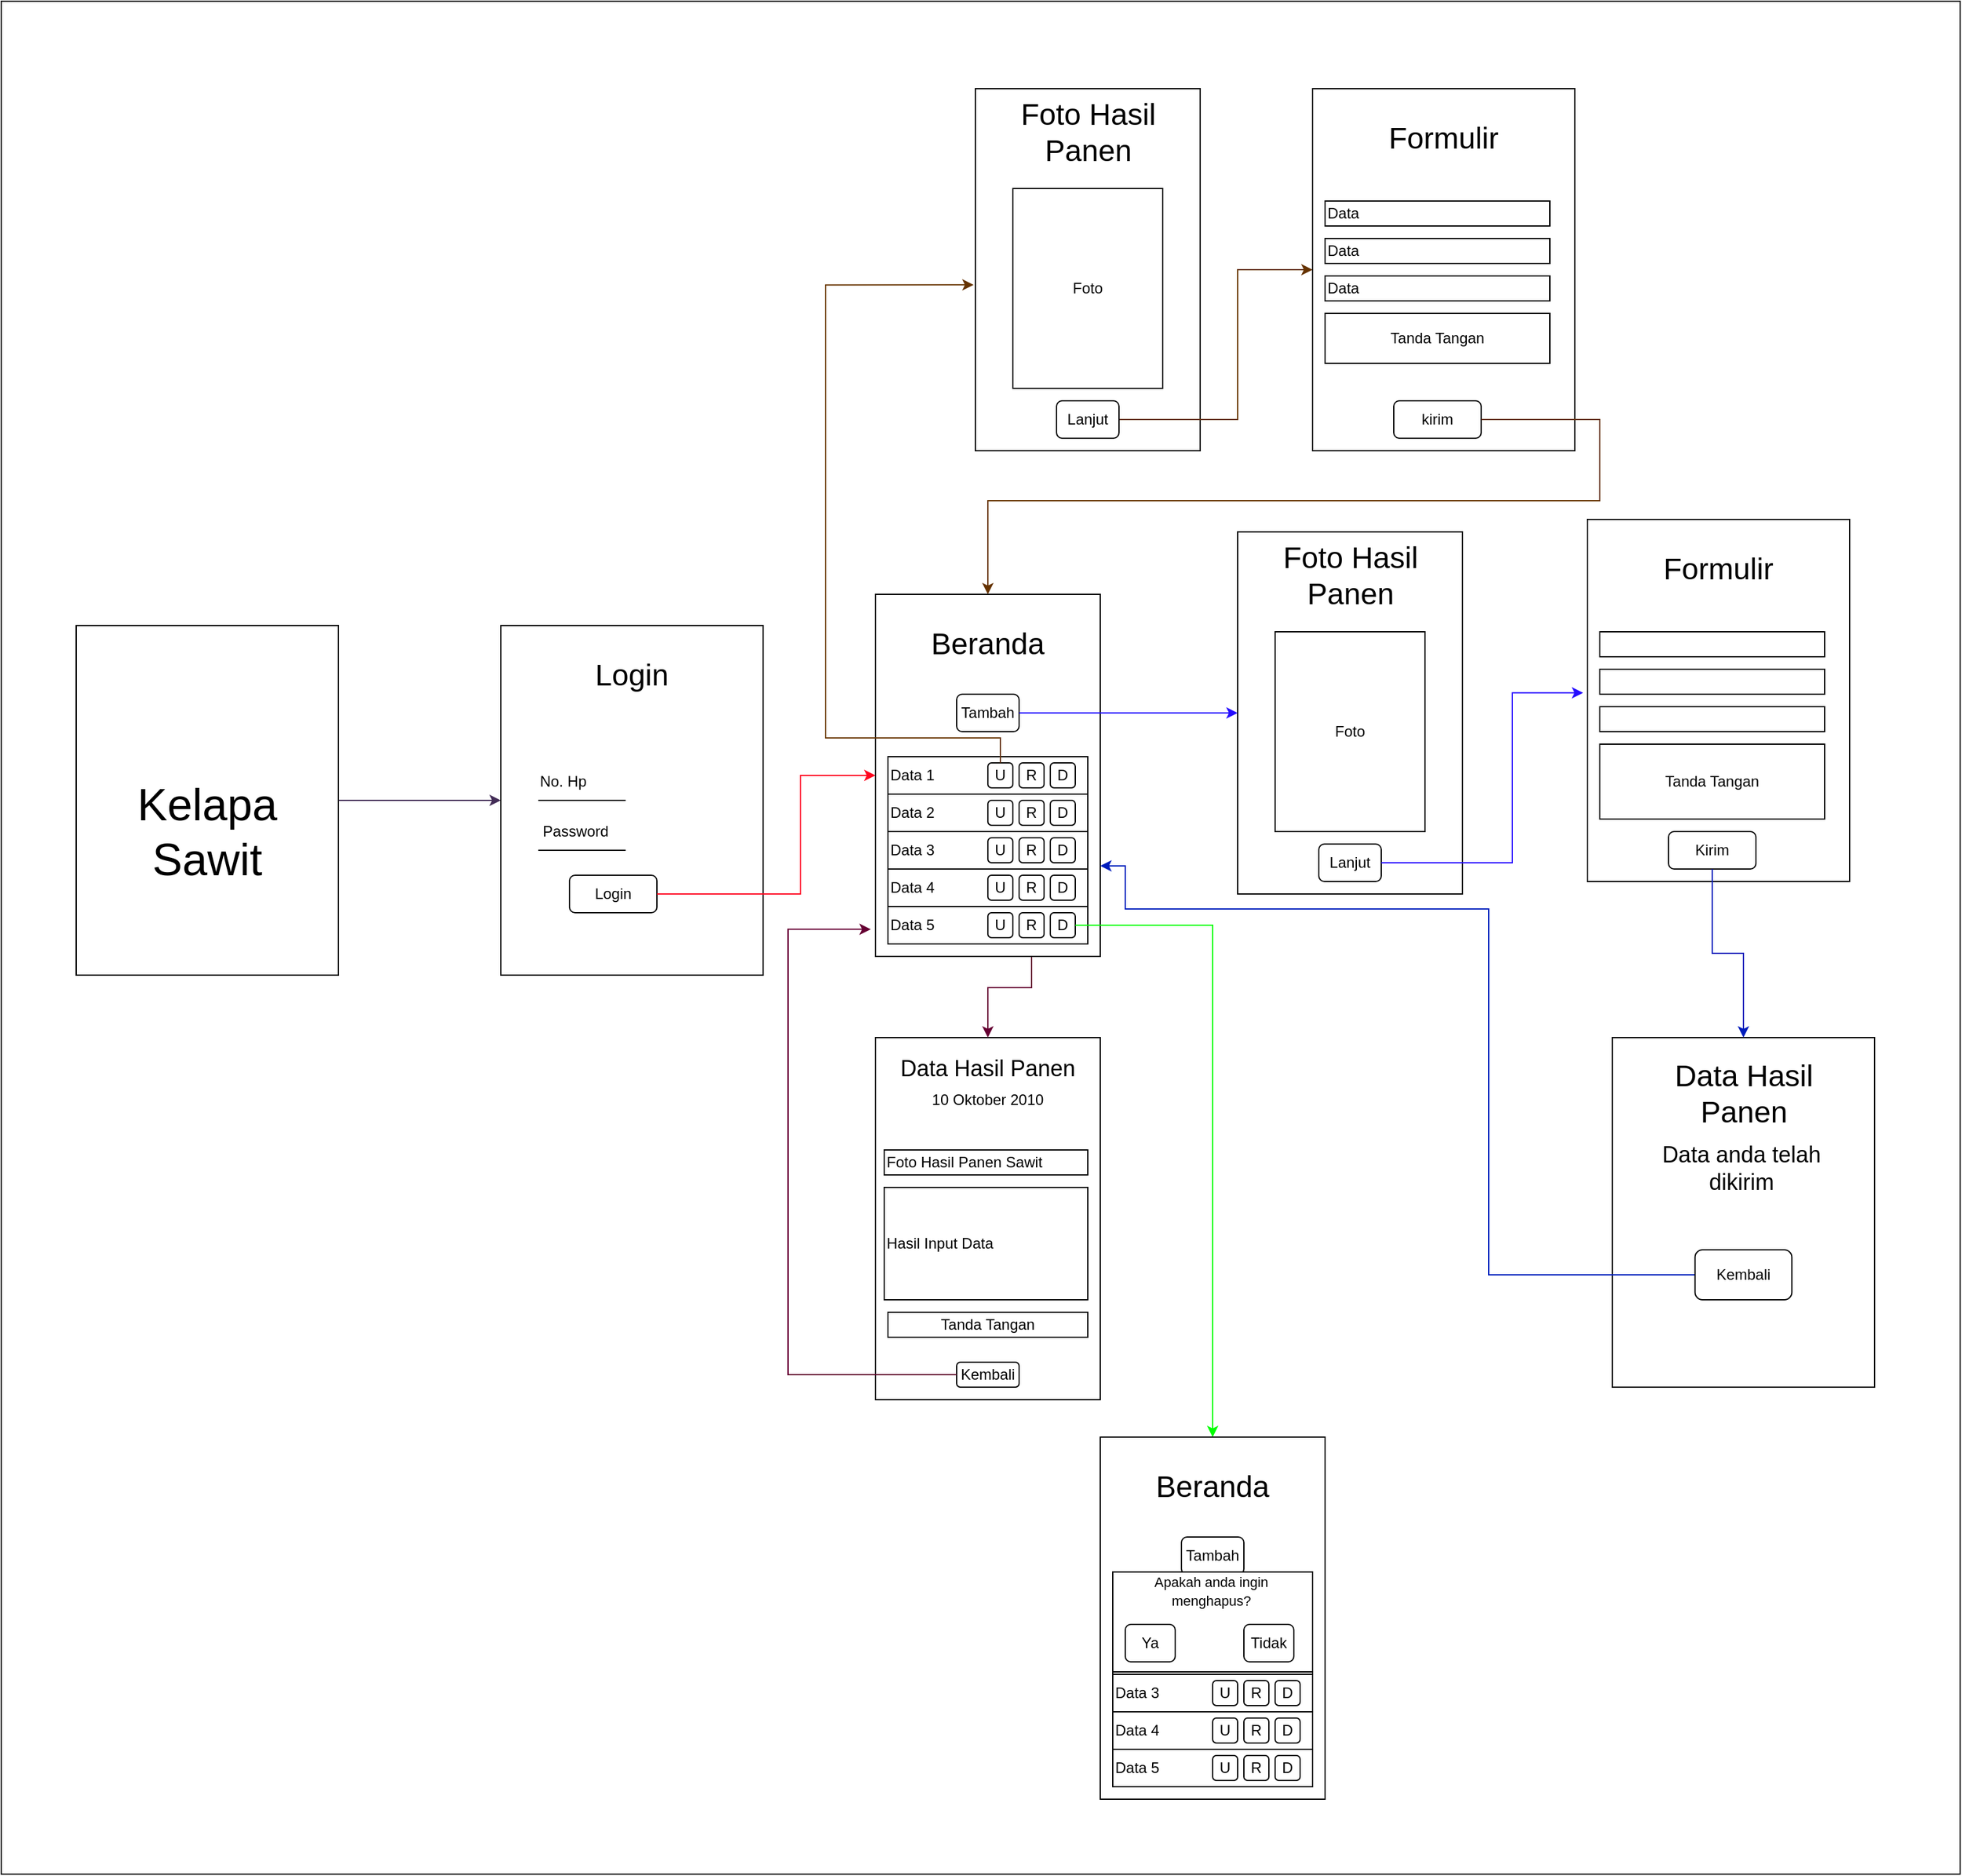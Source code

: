 <mxfile version="22.1.18" type="github" pages="2">
  <diagram name="Pekerja" id="Uiu4wbFv9RFSIKA2n1KZ">
    <mxGraphModel dx="810" dy="1583" grid="1" gridSize="10" guides="1" tooltips="1" connect="1" arrows="1" fold="1" page="1" pageScale="1" pageWidth="850" pageHeight="1100" math="0" shadow="0">
      <root>
        <mxCell id="0" />
        <mxCell id="1" parent="0" />
        <mxCell id="6SFFoyV-yTu_emAH-91S-1" value="" style="rounded=0;whiteSpace=wrap;html=1;movable=0;resizable=0;rotatable=0;deletable=0;editable=0;locked=1;connectable=0;" parent="1" vertex="1">
          <mxGeometry x="70" y="-580" width="1568.5" height="1500" as="geometry" />
        </mxCell>
        <mxCell id="6SFFoyV-yTu_emAH-91S-2" style="edgeStyle=orthogonalEdgeStyle;rounded=0;orthogonalLoop=1;jettySize=auto;html=1;entryX=0;entryY=0.5;entryDx=0;entryDy=0;fillColor=#76608a;strokeColor=#432D57;exitX=1;exitY=0.5;exitDx=0;exitDy=0;" parent="1" source="6SFFoyV-yTu_emAH-91S-3" target="6SFFoyV-yTu_emAH-91S-4" edge="1">
          <mxGeometry relative="1" as="geometry" />
        </mxCell>
        <mxCell id="6SFFoyV-yTu_emAH-91S-3" value="" style="rounded=0;whiteSpace=wrap;html=1;" parent="1" vertex="1">
          <mxGeometry x="130" y="-80" width="210" height="280" as="geometry" />
        </mxCell>
        <mxCell id="6SFFoyV-yTu_emAH-91S-4" value="" style="rounded=0;whiteSpace=wrap;html=1;" parent="1" vertex="1">
          <mxGeometry x="470" y="-80" width="210" height="280" as="geometry" />
        </mxCell>
        <mxCell id="6SFFoyV-yTu_emAH-91S-5" value="&lt;font style=&quot;font-size: 36px;&quot;&gt;Kelapa Sawit&lt;/font&gt;" style="text;html=1;strokeColor=none;fillColor=none;align=center;verticalAlign=middle;whiteSpace=wrap;rounded=0;" parent="1" vertex="1">
          <mxGeometry x="170" y="60" width="130" height="50" as="geometry" />
        </mxCell>
        <mxCell id="6SFFoyV-yTu_emAH-91S-6" value="&lt;font style=&quot;font-size: 24px;&quot;&gt;Login&lt;/font&gt;" style="text;html=1;strokeColor=none;fillColor=none;align=center;verticalAlign=middle;whiteSpace=wrap;rounded=0;" parent="1" vertex="1">
          <mxGeometry x="525" y="-70" width="100" height="60" as="geometry" />
        </mxCell>
        <mxCell id="6SFFoyV-yTu_emAH-91S-7" value="No. Hp" style="text;html=1;strokeColor=none;fillColor=none;align=center;verticalAlign=middle;whiteSpace=wrap;rounded=0;" parent="1" vertex="1">
          <mxGeometry x="490" y="30" width="60" height="30" as="geometry" />
        </mxCell>
        <mxCell id="6SFFoyV-yTu_emAH-91S-8" value="Password" style="text;html=1;strokeColor=none;fillColor=none;align=center;verticalAlign=middle;whiteSpace=wrap;rounded=0;" parent="1" vertex="1">
          <mxGeometry x="500" y="70" width="60" height="30" as="geometry" />
        </mxCell>
        <mxCell id="6SFFoyV-yTu_emAH-91S-9" value="" style="endArrow=none;html=1;rounded=0;exitX=0;exitY=1;exitDx=0;exitDy=0;" parent="1" edge="1">
          <mxGeometry width="50" height="50" relative="1" as="geometry">
            <mxPoint x="500" y="60" as="sourcePoint" />
            <mxPoint x="570" y="60" as="targetPoint" />
          </mxGeometry>
        </mxCell>
        <mxCell id="6SFFoyV-yTu_emAH-91S-10" value="" style="endArrow=none;html=1;rounded=0;exitX=0;exitY=1;exitDx=0;exitDy=0;" parent="1" edge="1">
          <mxGeometry width="50" height="50" relative="1" as="geometry">
            <mxPoint x="500" y="100" as="sourcePoint" />
            <mxPoint x="570" y="100" as="targetPoint" />
          </mxGeometry>
        </mxCell>
        <mxCell id="6SFFoyV-yTu_emAH-91S-11" value="Login" style="rounded=1;whiteSpace=wrap;html=1;" parent="1" vertex="1">
          <mxGeometry x="525" y="120" width="70" height="30" as="geometry" />
        </mxCell>
        <mxCell id="6SFFoyV-yTu_emAH-91S-12" style="edgeStyle=orthogonalEdgeStyle;rounded=0;orthogonalLoop=1;jettySize=auto;html=1;entryX=0;entryY=0.5;entryDx=0;entryDy=0;exitX=1;exitY=0.5;exitDx=0;exitDy=0;strokeColor=#FF051E;" parent="1" source="6SFFoyV-yTu_emAH-91S-11" target="6SFFoyV-yTu_emAH-91S-50" edge="1">
          <mxGeometry relative="1" as="geometry">
            <Array as="points">
              <mxPoint x="710" y="135" />
              <mxPoint x="710" y="40" />
            </Array>
          </mxGeometry>
        </mxCell>
        <mxCell id="6SFFoyV-yTu_emAH-91S-13" value="" style="rounded=0;whiteSpace=wrap;html=1;" parent="1" vertex="1">
          <mxGeometry x="1060" y="-155" width="180" height="290" as="geometry" />
        </mxCell>
        <mxCell id="6SFFoyV-yTu_emAH-91S-14" value="&lt;font style=&quot;font-size: 24px;&quot;&gt;Foto Hasil Panen&lt;/font&gt;" style="text;html=1;strokeColor=none;fillColor=none;align=center;verticalAlign=middle;whiteSpace=wrap;rounded=0;" parent="1" vertex="1">
          <mxGeometry x="1077.5" y="-135" width="145" height="30" as="geometry" />
        </mxCell>
        <mxCell id="6SFFoyV-yTu_emAH-91S-15" value="Foto" style="rounded=0;whiteSpace=wrap;html=1;" parent="1" vertex="1">
          <mxGeometry x="1090" y="-75" width="120" height="160" as="geometry" />
        </mxCell>
        <mxCell id="6SFFoyV-yTu_emAH-91S-16" value="Lanjut" style="rounded=1;whiteSpace=wrap;html=1;" parent="1" vertex="1">
          <mxGeometry x="1125" y="95" width="50" height="30" as="geometry" />
        </mxCell>
        <mxCell id="6SFFoyV-yTu_emAH-91S-17" style="edgeStyle=orthogonalEdgeStyle;rounded=0;orthogonalLoop=1;jettySize=auto;html=1;strokeColor=#250DFF;entryX=-0.016;entryY=0.479;entryDx=0;entryDy=0;entryPerimeter=0;" parent="1" source="6SFFoyV-yTu_emAH-91S-16" target="6SFFoyV-yTu_emAH-91S-19" edge="1">
          <mxGeometry relative="1" as="geometry">
            <mxPoint x="1410" y="-210" as="targetPoint" />
            <Array as="points">
              <mxPoint x="1280" y="110" />
              <mxPoint x="1280" y="-26" />
            </Array>
          </mxGeometry>
        </mxCell>
        <mxCell id="6SFFoyV-yTu_emAH-91S-18" value="" style="group" parent="1" connectable="0" vertex="1">
          <mxGeometry x="1340" y="-165" width="210" height="290" as="geometry" />
        </mxCell>
        <mxCell id="6SFFoyV-yTu_emAH-91S-19" value="" style="rounded=0;whiteSpace=wrap;html=1;" parent="6SFFoyV-yTu_emAH-91S-18" vertex="1">
          <mxGeometry width="210" height="290" as="geometry" />
        </mxCell>
        <mxCell id="6SFFoyV-yTu_emAH-91S-20" value="&lt;font style=&quot;font-size: 24px;&quot;&gt;Formulir&lt;/font&gt;" style="text;html=1;strokeColor=none;fillColor=none;align=center;verticalAlign=middle;whiteSpace=wrap;rounded=0;" parent="6SFFoyV-yTu_emAH-91S-18" vertex="1">
          <mxGeometry x="55" y="10" width="100" height="60" as="geometry" />
        </mxCell>
        <mxCell id="6SFFoyV-yTu_emAH-91S-21" value="" style="rounded=0;whiteSpace=wrap;html=1;" parent="6SFFoyV-yTu_emAH-91S-18" vertex="1">
          <mxGeometry x="10" y="90" width="180" height="20" as="geometry" />
        </mxCell>
        <mxCell id="6SFFoyV-yTu_emAH-91S-22" value="" style="rounded=0;whiteSpace=wrap;html=1;" parent="6SFFoyV-yTu_emAH-91S-18" vertex="1">
          <mxGeometry x="10" y="120" width="180" height="20" as="geometry" />
        </mxCell>
        <mxCell id="6SFFoyV-yTu_emAH-91S-23" value="" style="rounded=0;whiteSpace=wrap;html=1;" parent="6SFFoyV-yTu_emAH-91S-18" vertex="1">
          <mxGeometry x="10" y="150" width="180" height="20" as="geometry" />
        </mxCell>
        <mxCell id="6SFFoyV-yTu_emAH-91S-24" value="Tanda Tangan" style="rounded=0;whiteSpace=wrap;html=1;" parent="6SFFoyV-yTu_emAH-91S-18" vertex="1">
          <mxGeometry x="10" y="180" width="180" height="60" as="geometry" />
        </mxCell>
        <mxCell id="6SFFoyV-yTu_emAH-91S-25" value="Kirim" style="rounded=1;whiteSpace=wrap;html=1;" parent="6SFFoyV-yTu_emAH-91S-18" vertex="1">
          <mxGeometry x="65" y="250" width="70" height="30" as="geometry" />
        </mxCell>
        <mxCell id="6SFFoyV-yTu_emAH-91S-26" value="" style="rounded=0;whiteSpace=wrap;html=1;" parent="1" vertex="1">
          <mxGeometry x="850" y="-510" width="180" height="290" as="geometry" />
        </mxCell>
        <mxCell id="6SFFoyV-yTu_emAH-91S-27" value="&lt;font style=&quot;font-size: 24px;&quot;&gt;Foto Hasil Panen&lt;/font&gt;" style="text;html=1;strokeColor=none;fillColor=none;align=center;verticalAlign=middle;whiteSpace=wrap;rounded=0;" parent="1" vertex="1">
          <mxGeometry x="867.5" y="-490" width="145" height="30" as="geometry" />
        </mxCell>
        <mxCell id="6SFFoyV-yTu_emAH-91S-28" value="Foto" style="rounded=0;whiteSpace=wrap;html=1;" parent="1" vertex="1">
          <mxGeometry x="880" y="-430" width="120" height="160" as="geometry" />
        </mxCell>
        <mxCell id="6SFFoyV-yTu_emAH-91S-29" style="edgeStyle=orthogonalEdgeStyle;rounded=0;orthogonalLoop=1;jettySize=auto;html=1;entryX=0;entryY=0.5;entryDx=0;entryDy=0;strokeColor=#663300;" parent="1" source="6SFFoyV-yTu_emAH-91S-30" target="6SFFoyV-yTu_emAH-91S-32" edge="1">
          <mxGeometry relative="1" as="geometry">
            <Array as="points">
              <mxPoint x="1060" y="-245" />
              <mxPoint x="1060" y="-365" />
            </Array>
          </mxGeometry>
        </mxCell>
        <mxCell id="6SFFoyV-yTu_emAH-91S-30" value="Lanjut" style="rounded=1;whiteSpace=wrap;html=1;" parent="1" vertex="1">
          <mxGeometry x="915" y="-260" width="50" height="30" as="geometry" />
        </mxCell>
        <mxCell id="6SFFoyV-yTu_emAH-91S-31" value="" style="group" parent="1" connectable="0" vertex="1">
          <mxGeometry x="1120" y="-510" width="210" height="290" as="geometry" />
        </mxCell>
        <mxCell id="6SFFoyV-yTu_emAH-91S-32" value="" style="rounded=0;whiteSpace=wrap;html=1;" parent="6SFFoyV-yTu_emAH-91S-31" vertex="1">
          <mxGeometry width="210" height="290" as="geometry" />
        </mxCell>
        <mxCell id="6SFFoyV-yTu_emAH-91S-33" value="&lt;font style=&quot;font-size: 24px;&quot;&gt;Formulir&lt;/font&gt;" style="text;html=1;strokeColor=none;fillColor=none;align=center;verticalAlign=middle;whiteSpace=wrap;rounded=0;" parent="6SFFoyV-yTu_emAH-91S-31" vertex="1">
          <mxGeometry x="55" y="10" width="100" height="60" as="geometry" />
        </mxCell>
        <mxCell id="6SFFoyV-yTu_emAH-91S-34" value="Data" style="rounded=0;whiteSpace=wrap;html=1;align=left;" parent="6SFFoyV-yTu_emAH-91S-31" vertex="1">
          <mxGeometry x="10" y="90" width="180" height="20" as="geometry" />
        </mxCell>
        <mxCell id="6SFFoyV-yTu_emAH-91S-35" value="Data" style="rounded=0;whiteSpace=wrap;html=1;align=left;" parent="6SFFoyV-yTu_emAH-91S-31" vertex="1">
          <mxGeometry x="10" y="120" width="180" height="20" as="geometry" />
        </mxCell>
        <mxCell id="6SFFoyV-yTu_emAH-91S-36" value="Data" style="rounded=0;whiteSpace=wrap;html=1;align=left;" parent="6SFFoyV-yTu_emAH-91S-31" vertex="1">
          <mxGeometry x="10" y="150" width="180" height="20" as="geometry" />
        </mxCell>
        <mxCell id="6SFFoyV-yTu_emAH-91S-37" value="kirim" style="rounded=1;whiteSpace=wrap;html=1;" parent="6SFFoyV-yTu_emAH-91S-31" vertex="1">
          <mxGeometry x="65" y="250" width="70" height="30" as="geometry" />
        </mxCell>
        <mxCell id="6SFFoyV-yTu_emAH-91S-38" value="Tanda Tangan" style="rounded=0;whiteSpace=wrap;html=1;" parent="6SFFoyV-yTu_emAH-91S-31" vertex="1">
          <mxGeometry x="10" y="180" width="180" height="40" as="geometry" />
        </mxCell>
        <mxCell id="6SFFoyV-yTu_emAH-91S-40" style="edgeStyle=orthogonalEdgeStyle;rounded=0;orthogonalLoop=1;jettySize=auto;html=1;strokeColor=#663300;entryX=0.5;entryY=0;entryDx=0;entryDy=0;" parent="1" source="6SFFoyV-yTu_emAH-91S-37" target="6SFFoyV-yTu_emAH-91S-50" edge="1">
          <mxGeometry relative="1" as="geometry">
            <Array as="points">
              <mxPoint x="1350" y="-245" />
              <mxPoint x="1350" y="-180" />
              <mxPoint x="860" y="-180" />
            </Array>
            <mxPoint x="870" y="-200" as="targetPoint" />
          </mxGeometry>
        </mxCell>
        <mxCell id="6SFFoyV-yTu_emAH-91S-41" value="" style="rounded=0;whiteSpace=wrap;html=1;" parent="1" vertex="1">
          <mxGeometry x="770" y="250" width="180" height="290" as="geometry" />
        </mxCell>
        <mxCell id="6SFFoyV-yTu_emAH-91S-42" style="edgeStyle=orthogonalEdgeStyle;rounded=0;orthogonalLoop=1;jettySize=auto;html=1;strokeColor=#660033;" parent="1" source="6SFFoyV-yTu_emAH-91S-80" target="6SFFoyV-yTu_emAH-91S-41" edge="1">
          <mxGeometry relative="1" as="geometry" />
        </mxCell>
        <mxCell id="6SFFoyV-yTu_emAH-91S-43" value="&lt;font style=&quot;font-size: 18px;&quot;&gt;Data Hasil Panen&lt;/font&gt;" style="text;html=1;strokeColor=none;fillColor=none;align=center;verticalAlign=middle;whiteSpace=wrap;rounded=0;" parent="1" vertex="1">
          <mxGeometry x="776.25" y="260" width="167.5" height="30" as="geometry" />
        </mxCell>
        <mxCell id="6SFFoyV-yTu_emAH-91S-44" value="10 Oktober 2010" style="text;html=1;strokeColor=none;fillColor=none;align=center;verticalAlign=middle;whiteSpace=wrap;rounded=0;" parent="1" vertex="1">
          <mxGeometry x="810" y="285" width="100" height="30" as="geometry" />
        </mxCell>
        <mxCell id="6SFFoyV-yTu_emAH-91S-45" value="Foto Hasil Panen Sawit&amp;nbsp;" style="rounded=0;whiteSpace=wrap;html=1;align=left;" parent="1" vertex="1">
          <mxGeometry x="777" y="340" width="163" height="20" as="geometry" />
        </mxCell>
        <mxCell id="6SFFoyV-yTu_emAH-91S-46" value="Hasil Input Data" style="rounded=0;whiteSpace=wrap;html=1;align=left;" parent="1" vertex="1">
          <mxGeometry x="777" y="370" width="163" height="90" as="geometry" />
        </mxCell>
        <mxCell id="6SFFoyV-yTu_emAH-91S-47" value="Tanda Tangan" style="rounded=0;whiteSpace=wrap;html=1;align=center;" parent="1" vertex="1">
          <mxGeometry x="780" y="470" width="160" height="20" as="geometry" />
        </mxCell>
        <mxCell id="6SFFoyV-yTu_emAH-91S-48" value="Kembali" style="rounded=1;whiteSpace=wrap;html=1;" parent="1" vertex="1">
          <mxGeometry x="835" y="510" width="50" height="20" as="geometry" />
        </mxCell>
        <mxCell id="6SFFoyV-yTu_emAH-91S-49" value="" style="group" parent="1" connectable="0" vertex="1">
          <mxGeometry x="770" y="-105" width="180" height="290" as="geometry" />
        </mxCell>
        <mxCell id="6SFFoyV-yTu_emAH-91S-50" value="" style="rounded=0;whiteSpace=wrap;html=1;" parent="6SFFoyV-yTu_emAH-91S-49" vertex="1">
          <mxGeometry width="180" height="290" as="geometry" />
        </mxCell>
        <mxCell id="6SFFoyV-yTu_emAH-91S-51" value="&lt;span style=&quot;font-size: 24px;&quot;&gt;Beranda&lt;/span&gt;" style="text;html=1;strokeColor=none;fillColor=none;align=center;verticalAlign=middle;whiteSpace=wrap;rounded=0;" parent="6SFFoyV-yTu_emAH-91S-49" vertex="1">
          <mxGeometry x="40" y="10" width="100" height="60" as="geometry" />
        </mxCell>
        <mxCell id="6SFFoyV-yTu_emAH-91S-52" value="Tambah" style="rounded=1;whiteSpace=wrap;html=1;" parent="6SFFoyV-yTu_emAH-91S-49" vertex="1">
          <mxGeometry x="65" y="80" width="50" height="30" as="geometry" />
        </mxCell>
        <mxCell id="6SFFoyV-yTu_emAH-91S-53" value="" style="rounded=0;whiteSpace=wrap;html=1;" parent="6SFFoyV-yTu_emAH-91S-49" vertex="1">
          <mxGeometry x="10" y="130" width="160" height="150" as="geometry" />
        </mxCell>
        <mxCell id="6SFFoyV-yTu_emAH-91S-54" value="" style="rounded=0;whiteSpace=wrap;html=1;" parent="6SFFoyV-yTu_emAH-91S-49" vertex="1">
          <mxGeometry x="10" y="160" width="160" height="30" as="geometry" />
        </mxCell>
        <mxCell id="6SFFoyV-yTu_emAH-91S-55" value="" style="rounded=0;whiteSpace=wrap;html=1;" parent="6SFFoyV-yTu_emAH-91S-49" vertex="1">
          <mxGeometry x="10" y="190" width="160" height="30" as="geometry" />
        </mxCell>
        <mxCell id="6SFFoyV-yTu_emAH-91S-56" value="" style="rounded=0;whiteSpace=wrap;html=1;" parent="6SFFoyV-yTu_emAH-91S-49" vertex="1">
          <mxGeometry x="10" y="220" width="160" height="30" as="geometry" />
        </mxCell>
        <mxCell id="6SFFoyV-yTu_emAH-91S-57" value="" style="group" parent="6SFFoyV-yTu_emAH-91S-49" vertex="1" connectable="0">
          <mxGeometry x="10" y="130" width="160" height="30" as="geometry" />
        </mxCell>
        <mxCell id="6SFFoyV-yTu_emAH-91S-58" value="&lt;div style=&quot;&quot;&gt;&lt;span style=&quot;background-color: initial;&quot;&gt;Data 1&lt;/span&gt;&lt;/div&gt;" style="rounded=0;whiteSpace=wrap;html=1;align=left;" parent="6SFFoyV-yTu_emAH-91S-57" vertex="1">
          <mxGeometry width="160" height="30" as="geometry" />
        </mxCell>
        <mxCell id="6SFFoyV-yTu_emAH-91S-59" value="D" style="rounded=1;whiteSpace=wrap;html=1;" parent="6SFFoyV-yTu_emAH-91S-57" vertex="1">
          <mxGeometry x="130" y="5" width="20" height="20" as="geometry" />
        </mxCell>
        <mxCell id="6SFFoyV-yTu_emAH-91S-60" value="R" style="rounded=1;whiteSpace=wrap;html=1;" parent="6SFFoyV-yTu_emAH-91S-57" vertex="1">
          <mxGeometry x="105" y="5" width="20" height="20" as="geometry" />
        </mxCell>
        <mxCell id="6SFFoyV-yTu_emAH-91S-61" value="U" style="rounded=1;whiteSpace=wrap;html=1;" parent="6SFFoyV-yTu_emAH-91S-57" vertex="1">
          <mxGeometry x="80" y="5" width="20" height="20" as="geometry" />
        </mxCell>
        <mxCell id="6SFFoyV-yTu_emAH-91S-62" value="" style="group" parent="6SFFoyV-yTu_emAH-91S-49" vertex="1" connectable="0">
          <mxGeometry x="10" y="160" width="160" height="30" as="geometry" />
        </mxCell>
        <mxCell id="6SFFoyV-yTu_emAH-91S-63" value="&lt;div style=&quot;&quot;&gt;&lt;span style=&quot;background-color: initial;&quot;&gt;Data 2&lt;/span&gt;&lt;/div&gt;" style="rounded=0;whiteSpace=wrap;html=1;align=left;" parent="6SFFoyV-yTu_emAH-91S-62" vertex="1">
          <mxGeometry width="160" height="30" as="geometry" />
        </mxCell>
        <mxCell id="6SFFoyV-yTu_emAH-91S-64" value="D" style="rounded=1;whiteSpace=wrap;html=1;" parent="6SFFoyV-yTu_emAH-91S-62" vertex="1">
          <mxGeometry x="130" y="5" width="20" height="20" as="geometry" />
        </mxCell>
        <mxCell id="6SFFoyV-yTu_emAH-91S-65" value="R" style="rounded=1;whiteSpace=wrap;html=1;" parent="6SFFoyV-yTu_emAH-91S-62" vertex="1">
          <mxGeometry x="105" y="5" width="20" height="20" as="geometry" />
        </mxCell>
        <mxCell id="6SFFoyV-yTu_emAH-91S-66" value="U" style="rounded=1;whiteSpace=wrap;html=1;" parent="6SFFoyV-yTu_emAH-91S-62" vertex="1">
          <mxGeometry x="80" y="5" width="20" height="20" as="geometry" />
        </mxCell>
        <mxCell id="6SFFoyV-yTu_emAH-91S-67" value="" style="group" parent="6SFFoyV-yTu_emAH-91S-49" vertex="1" connectable="0">
          <mxGeometry x="10" y="190" width="160" height="30" as="geometry" />
        </mxCell>
        <mxCell id="6SFFoyV-yTu_emAH-91S-68" value="&lt;div style=&quot;&quot;&gt;&lt;span style=&quot;background-color: initial;&quot;&gt;Data 3&lt;/span&gt;&lt;/div&gt;" style="rounded=0;whiteSpace=wrap;html=1;align=left;" parent="6SFFoyV-yTu_emAH-91S-67" vertex="1">
          <mxGeometry width="160" height="30" as="geometry" />
        </mxCell>
        <mxCell id="6SFFoyV-yTu_emAH-91S-69" value="D" style="rounded=1;whiteSpace=wrap;html=1;" parent="6SFFoyV-yTu_emAH-91S-67" vertex="1">
          <mxGeometry x="130" y="5" width="20" height="20" as="geometry" />
        </mxCell>
        <mxCell id="6SFFoyV-yTu_emAH-91S-70" value="R" style="rounded=1;whiteSpace=wrap;html=1;" parent="6SFFoyV-yTu_emAH-91S-67" vertex="1">
          <mxGeometry x="105" y="5" width="20" height="20" as="geometry" />
        </mxCell>
        <mxCell id="6SFFoyV-yTu_emAH-91S-71" value="U" style="rounded=1;whiteSpace=wrap;html=1;" parent="6SFFoyV-yTu_emAH-91S-67" vertex="1">
          <mxGeometry x="80" y="5" width="20" height="20" as="geometry" />
        </mxCell>
        <mxCell id="6SFFoyV-yTu_emAH-91S-72" value="" style="group" parent="6SFFoyV-yTu_emAH-91S-49" vertex="1" connectable="0">
          <mxGeometry x="10" y="220" width="160" height="30" as="geometry" />
        </mxCell>
        <mxCell id="6SFFoyV-yTu_emAH-91S-73" value="&lt;div style=&quot;&quot;&gt;&lt;span style=&quot;background-color: initial;&quot;&gt;Data 4&lt;/span&gt;&lt;/div&gt;" style="rounded=0;whiteSpace=wrap;html=1;align=left;" parent="6SFFoyV-yTu_emAH-91S-72" vertex="1">
          <mxGeometry width="160" height="30" as="geometry" />
        </mxCell>
        <mxCell id="6SFFoyV-yTu_emAH-91S-74" value="D" style="rounded=1;whiteSpace=wrap;html=1;" parent="6SFFoyV-yTu_emAH-91S-72" vertex="1">
          <mxGeometry x="130" y="5" width="20" height="20" as="geometry" />
        </mxCell>
        <mxCell id="6SFFoyV-yTu_emAH-91S-75" value="R" style="rounded=1;whiteSpace=wrap;html=1;" parent="6SFFoyV-yTu_emAH-91S-72" vertex="1">
          <mxGeometry x="105" y="5" width="20" height="20" as="geometry" />
        </mxCell>
        <mxCell id="6SFFoyV-yTu_emAH-91S-76" value="U" style="rounded=1;whiteSpace=wrap;html=1;" parent="6SFFoyV-yTu_emAH-91S-72" vertex="1">
          <mxGeometry x="80" y="5" width="20" height="20" as="geometry" />
        </mxCell>
        <mxCell id="6SFFoyV-yTu_emAH-91S-77" value="" style="group" parent="6SFFoyV-yTu_emAH-91S-49" vertex="1" connectable="0">
          <mxGeometry x="10" y="250" width="160" height="30" as="geometry" />
        </mxCell>
        <mxCell id="6SFFoyV-yTu_emAH-91S-78" value="&lt;div style=&quot;&quot;&gt;&lt;span style=&quot;background-color: initial;&quot;&gt;Data 5&lt;/span&gt;&lt;/div&gt;" style="rounded=0;whiteSpace=wrap;html=1;align=left;" parent="6SFFoyV-yTu_emAH-91S-77" vertex="1">
          <mxGeometry width="160" height="30" as="geometry" />
        </mxCell>
        <mxCell id="6SFFoyV-yTu_emAH-91S-79" value="D" style="rounded=1;whiteSpace=wrap;html=1;" parent="6SFFoyV-yTu_emAH-91S-77" vertex="1">
          <mxGeometry x="130" y="5" width="20" height="20" as="geometry" />
        </mxCell>
        <mxCell id="6SFFoyV-yTu_emAH-91S-80" value="R" style="rounded=1;whiteSpace=wrap;html=1;" parent="6SFFoyV-yTu_emAH-91S-77" vertex="1">
          <mxGeometry x="105" y="5" width="20" height="20" as="geometry" />
        </mxCell>
        <mxCell id="6SFFoyV-yTu_emAH-91S-81" value="U" style="rounded=1;whiteSpace=wrap;html=1;" parent="6SFFoyV-yTu_emAH-91S-77" vertex="1">
          <mxGeometry x="80" y="5" width="20" height="20" as="geometry" />
        </mxCell>
        <mxCell id="6SFFoyV-yTu_emAH-91S-82" style="edgeStyle=orthogonalEdgeStyle;rounded=0;orthogonalLoop=1;jettySize=auto;html=1;entryX=0.5;entryY=0;entryDx=0;entryDy=0;strokeColor=#00FF00;" parent="1" source="6SFFoyV-yTu_emAH-91S-79" target="6SFFoyV-yTu_emAH-91S-84" edge="1">
          <mxGeometry relative="1" as="geometry" />
        </mxCell>
        <mxCell id="6SFFoyV-yTu_emAH-91S-83" value="" style="group" parent="1" connectable="0" vertex="1">
          <mxGeometry x="950" y="570" width="240" height="290" as="geometry" />
        </mxCell>
        <mxCell id="6SFFoyV-yTu_emAH-91S-84" value="" style="rounded=0;whiteSpace=wrap;html=1;movable=0;resizable=0;rotatable=0;deletable=0;editable=0;locked=1;connectable=0;" parent="6SFFoyV-yTu_emAH-91S-83" vertex="1">
          <mxGeometry width="180" height="290" as="geometry" />
        </mxCell>
        <mxCell id="6SFFoyV-yTu_emAH-91S-85" value="&lt;span style=&quot;font-size: 24px;&quot;&gt;Beranda&lt;/span&gt;" style="text;html=1;strokeColor=none;fillColor=none;align=center;verticalAlign=middle;whiteSpace=wrap;rounded=0;" parent="6SFFoyV-yTu_emAH-91S-83" vertex="1">
          <mxGeometry x="40" y="10" width="100" height="60" as="geometry" />
        </mxCell>
        <mxCell id="6SFFoyV-yTu_emAH-91S-86" value="Tambah" style="rounded=1;whiteSpace=wrap;html=1;" parent="6SFFoyV-yTu_emAH-91S-83" vertex="1">
          <mxGeometry x="65" y="80" width="50" height="30" as="geometry" />
        </mxCell>
        <mxCell id="6SFFoyV-yTu_emAH-91S-87" value="" style="rounded=0;whiteSpace=wrap;html=1;" parent="6SFFoyV-yTu_emAH-91S-83" vertex="1">
          <mxGeometry x="10" y="130" width="160" height="150" as="geometry" />
        </mxCell>
        <mxCell id="6SFFoyV-yTu_emAH-91S-88" value="" style="rounded=0;whiteSpace=wrap;html=1;" parent="6SFFoyV-yTu_emAH-91S-83" vertex="1">
          <mxGeometry x="10" y="160" width="160" height="30" as="geometry" />
        </mxCell>
        <mxCell id="6SFFoyV-yTu_emAH-91S-89" value="" style="rounded=0;whiteSpace=wrap;html=1;" parent="6SFFoyV-yTu_emAH-91S-83" vertex="1">
          <mxGeometry x="10" y="190" width="160" height="30" as="geometry" />
        </mxCell>
        <mxCell id="6SFFoyV-yTu_emAH-91S-90" value="" style="rounded=0;whiteSpace=wrap;html=1;" parent="6SFFoyV-yTu_emAH-91S-83" vertex="1">
          <mxGeometry x="10" y="220" width="160" height="30" as="geometry" />
        </mxCell>
        <mxCell id="6SFFoyV-yTu_emAH-91S-91" value="" style="group" parent="6SFFoyV-yTu_emAH-91S-83" connectable="0" vertex="1">
          <mxGeometry x="10" y="130" width="160" height="90" as="geometry" />
        </mxCell>
        <mxCell id="6SFFoyV-yTu_emAH-91S-92" value="&lt;div style=&quot;&quot;&gt;&lt;span style=&quot;background-color: initial;&quot;&gt;Data 1&lt;/span&gt;&lt;/div&gt;" style="rounded=0;whiteSpace=wrap;html=1;align=left;" parent="6SFFoyV-yTu_emAH-91S-91" vertex="1">
          <mxGeometry width="160" height="30" as="geometry" />
        </mxCell>
        <mxCell id="6SFFoyV-yTu_emAH-91S-93" value="D" style="rounded=1;whiteSpace=wrap;html=1;" parent="6SFFoyV-yTu_emAH-91S-91" vertex="1">
          <mxGeometry x="130" y="5" width="20" height="20" as="geometry" />
        </mxCell>
        <mxCell id="6SFFoyV-yTu_emAH-91S-94" value="R" style="rounded=1;whiteSpace=wrap;html=1;" parent="6SFFoyV-yTu_emAH-91S-91" vertex="1">
          <mxGeometry x="105" y="5" width="20" height="20" as="geometry" />
        </mxCell>
        <mxCell id="6SFFoyV-yTu_emAH-91S-95" value="U" style="rounded=1;whiteSpace=wrap;html=1;" parent="6SFFoyV-yTu_emAH-91S-91" vertex="1">
          <mxGeometry x="80" y="5" width="20" height="20" as="geometry" />
        </mxCell>
        <mxCell id="6SFFoyV-yTu_emAH-91S-96" value="" style="group" parent="6SFFoyV-yTu_emAH-91S-83" connectable="0" vertex="1">
          <mxGeometry x="10" y="160" width="160" height="90" as="geometry" />
        </mxCell>
        <mxCell id="6SFFoyV-yTu_emAH-91S-97" value="&lt;div style=&quot;&quot;&gt;&lt;span style=&quot;background-color: initial;&quot;&gt;Data 2&lt;/span&gt;&lt;/div&gt;" style="rounded=0;whiteSpace=wrap;html=1;align=left;" parent="6SFFoyV-yTu_emAH-91S-96" vertex="1">
          <mxGeometry width="160" height="30" as="geometry" />
        </mxCell>
        <mxCell id="6SFFoyV-yTu_emAH-91S-98" value="D" style="rounded=1;whiteSpace=wrap;html=1;" parent="6SFFoyV-yTu_emAH-91S-96" vertex="1">
          <mxGeometry x="130" y="5" width="20" height="20" as="geometry" />
        </mxCell>
        <mxCell id="6SFFoyV-yTu_emAH-91S-99" value="R" style="rounded=1;whiteSpace=wrap;html=1;" parent="6SFFoyV-yTu_emAH-91S-96" vertex="1">
          <mxGeometry x="105" y="5" width="20" height="20" as="geometry" />
        </mxCell>
        <mxCell id="6SFFoyV-yTu_emAH-91S-100" value="U" style="rounded=1;whiteSpace=wrap;html=1;" parent="6SFFoyV-yTu_emAH-91S-96" vertex="1">
          <mxGeometry x="80" y="5" width="20" height="20" as="geometry" />
        </mxCell>
        <mxCell id="6SFFoyV-yTu_emAH-91S-101" value="" style="group" parent="6SFFoyV-yTu_emAH-91S-83" connectable="0" vertex="1">
          <mxGeometry x="10" y="190" width="160" height="95" as="geometry" />
        </mxCell>
        <mxCell id="6SFFoyV-yTu_emAH-91S-102" value="&lt;div style=&quot;&quot;&gt;&lt;span style=&quot;background-color: initial;&quot;&gt;Data 3&lt;/span&gt;&lt;/div&gt;" style="rounded=0;whiteSpace=wrap;html=1;align=left;" parent="6SFFoyV-yTu_emAH-91S-101" vertex="1">
          <mxGeometry width="160" height="30" as="geometry" />
        </mxCell>
        <mxCell id="6SFFoyV-yTu_emAH-91S-103" value="D" style="rounded=1;whiteSpace=wrap;html=1;" parent="6SFFoyV-yTu_emAH-91S-101" vertex="1">
          <mxGeometry x="130" y="5" width="20" height="20" as="geometry" />
        </mxCell>
        <mxCell id="6SFFoyV-yTu_emAH-91S-104" value="R" style="rounded=1;whiteSpace=wrap;html=1;" parent="6SFFoyV-yTu_emAH-91S-101" vertex="1">
          <mxGeometry x="105" y="5" width="20" height="20" as="geometry" />
        </mxCell>
        <mxCell id="6SFFoyV-yTu_emAH-91S-105" value="U" style="rounded=1;whiteSpace=wrap;html=1;" parent="6SFFoyV-yTu_emAH-91S-101" vertex="1">
          <mxGeometry x="80" y="5" width="20" height="20" as="geometry" />
        </mxCell>
        <mxCell id="6SFFoyV-yTu_emAH-91S-106" value="" style="group" parent="6SFFoyV-yTu_emAH-91S-83" connectable="0" vertex="1">
          <mxGeometry x="10" y="220" width="160" height="30" as="geometry" />
        </mxCell>
        <mxCell id="6SFFoyV-yTu_emAH-91S-107" value="&lt;div style=&quot;&quot;&gt;&lt;span style=&quot;background-color: initial;&quot;&gt;Data 4&lt;/span&gt;&lt;/div&gt;" style="rounded=0;whiteSpace=wrap;html=1;align=left;" parent="6SFFoyV-yTu_emAH-91S-106" vertex="1">
          <mxGeometry width="160" height="30" as="geometry" />
        </mxCell>
        <mxCell id="6SFFoyV-yTu_emAH-91S-108" value="D" style="rounded=1;whiteSpace=wrap;html=1;" parent="6SFFoyV-yTu_emAH-91S-106" vertex="1">
          <mxGeometry x="130" y="5" width="20" height="20" as="geometry" />
        </mxCell>
        <mxCell id="6SFFoyV-yTu_emAH-91S-109" value="R" style="rounded=1;whiteSpace=wrap;html=1;" parent="6SFFoyV-yTu_emAH-91S-106" vertex="1">
          <mxGeometry x="105" y="5" width="20" height="20" as="geometry" />
        </mxCell>
        <mxCell id="6SFFoyV-yTu_emAH-91S-110" value="U" style="rounded=1;whiteSpace=wrap;html=1;" parent="6SFFoyV-yTu_emAH-91S-106" vertex="1">
          <mxGeometry x="80" y="5" width="20" height="20" as="geometry" />
        </mxCell>
        <mxCell id="6SFFoyV-yTu_emAH-91S-111" value="" style="group" parent="6SFFoyV-yTu_emAH-91S-83" connectable="0" vertex="1">
          <mxGeometry x="10" y="250" width="160" height="30" as="geometry" />
        </mxCell>
        <mxCell id="6SFFoyV-yTu_emAH-91S-112" value="&lt;div style=&quot;&quot;&gt;&lt;span style=&quot;background-color: initial;&quot;&gt;Data 5&lt;/span&gt;&lt;/div&gt;" style="rounded=0;whiteSpace=wrap;html=1;align=left;" parent="6SFFoyV-yTu_emAH-91S-111" vertex="1">
          <mxGeometry width="160" height="30" as="geometry" />
        </mxCell>
        <mxCell id="6SFFoyV-yTu_emAH-91S-113" value="D" style="rounded=1;whiteSpace=wrap;html=1;" parent="6SFFoyV-yTu_emAH-91S-111" vertex="1">
          <mxGeometry x="130" y="5" width="20" height="20" as="geometry" />
        </mxCell>
        <mxCell id="6SFFoyV-yTu_emAH-91S-114" value="R" style="rounded=1;whiteSpace=wrap;html=1;" parent="6SFFoyV-yTu_emAH-91S-111" vertex="1">
          <mxGeometry x="105" y="5" width="20" height="20" as="geometry" />
        </mxCell>
        <mxCell id="6SFFoyV-yTu_emAH-91S-115" value="U" style="rounded=1;whiteSpace=wrap;html=1;" parent="6SFFoyV-yTu_emAH-91S-111" vertex="1">
          <mxGeometry x="80" y="5" width="20" height="20" as="geometry" />
        </mxCell>
        <mxCell id="6SFFoyV-yTu_emAH-91S-116" value="" style="rounded=0;whiteSpace=wrap;html=1;" parent="6SFFoyV-yTu_emAH-91S-83" vertex="1">
          <mxGeometry x="10" y="108" width="160" height="80" as="geometry" />
        </mxCell>
        <mxCell id="6SFFoyV-yTu_emAH-91S-117" value="&lt;font style=&quot;font-size: 11px;&quot;&gt;Apakah anda ingin menghapus?&lt;/font&gt;" style="text;html=1;strokeColor=none;fillColor=none;align=center;verticalAlign=middle;whiteSpace=wrap;rounded=0;" parent="6SFFoyV-yTu_emAH-91S-83" vertex="1">
          <mxGeometry x="10" y="108" width="157.5" height="30" as="geometry" />
        </mxCell>
        <mxCell id="6SFFoyV-yTu_emAH-91S-118" value="Ya" style="rounded=1;whiteSpace=wrap;html=1;" parent="6SFFoyV-yTu_emAH-91S-83" vertex="1">
          <mxGeometry x="20" y="150" width="40" height="30" as="geometry" />
        </mxCell>
        <mxCell id="6SFFoyV-yTu_emAH-91S-119" value="Tidak" style="rounded=1;whiteSpace=wrap;html=1;" parent="6SFFoyV-yTu_emAH-91S-83" vertex="1">
          <mxGeometry x="115" y="150" width="40" height="30" as="geometry" />
        </mxCell>
        <mxCell id="6SFFoyV-yTu_emAH-91S-120" style="edgeStyle=orthogonalEdgeStyle;rounded=0;orthogonalLoop=1;jettySize=auto;html=1;entryX=-0.008;entryY=0.542;entryDx=0;entryDy=0;entryPerimeter=0;strokeColor=#663300;" parent="1" source="6SFFoyV-yTu_emAH-91S-61" target="6SFFoyV-yTu_emAH-91S-26" edge="1">
          <mxGeometry relative="1" as="geometry">
            <Array as="points">
              <mxPoint x="870" y="10" />
              <mxPoint x="730" y="10" />
              <mxPoint x="730" y="-353" />
            </Array>
          </mxGeometry>
        </mxCell>
        <mxCell id="6SFFoyV-yTu_emAH-91S-121" style="edgeStyle=orthogonalEdgeStyle;rounded=0;orthogonalLoop=1;jettySize=auto;html=1;entryX=0;entryY=0.5;entryDx=0;entryDy=0;strokeColor=#250DFF;" parent="1" source="6SFFoyV-yTu_emAH-91S-52" target="6SFFoyV-yTu_emAH-91S-13" edge="1">
          <mxGeometry relative="1" as="geometry" />
        </mxCell>
        <mxCell id="6SFFoyV-yTu_emAH-91S-122" style="edgeStyle=orthogonalEdgeStyle;rounded=0;orthogonalLoop=1;jettySize=auto;html=1;strokeColor=#660033;exitX=0;exitY=0.5;exitDx=0;exitDy=0;entryX=-0.021;entryY=0.925;entryDx=0;entryDy=0;entryPerimeter=0;" parent="1" source="6SFFoyV-yTu_emAH-91S-48" target="6SFFoyV-yTu_emAH-91S-50" edge="1">
          <mxGeometry relative="1" as="geometry">
            <mxPoint x="735" y="440" as="sourcePoint" />
            <mxPoint x="700" y="360" as="targetPoint" />
            <Array as="points">
              <mxPoint x="700" y="520" />
              <mxPoint x="700" y="163" />
            </Array>
          </mxGeometry>
        </mxCell>
        <mxCell id="6SFFoyV-yTu_emAH-91S-123" value="" style="rounded=0;whiteSpace=wrap;html=1;" parent="1" vertex="1">
          <mxGeometry x="1360" y="250" width="210" height="280" as="geometry" />
        </mxCell>
        <mxCell id="6SFFoyV-yTu_emAH-91S-124" value="&lt;font style=&quot;font-size: 18px;&quot;&gt;Data anda telah dikirim&lt;/font&gt;" style="text;html=1;strokeColor=none;fillColor=none;align=center;verticalAlign=middle;whiteSpace=wrap;rounded=0;" parent="1" vertex="1">
          <mxGeometry x="1374.06" y="340" width="179.37" height="30" as="geometry" />
        </mxCell>
        <mxCell id="6SFFoyV-yTu_emAH-91S-125" style="edgeStyle=orthogonalEdgeStyle;rounded=0;orthogonalLoop=1;jettySize=auto;html=1;entryX=1;entryY=0.75;entryDx=0;entryDy=0;fillColor=#0050ef;strokeColor=#001DBC;exitX=0;exitY=0.5;exitDx=0;exitDy=0;" parent="1" source="6SFFoyV-yTu_emAH-91S-126" target="6SFFoyV-yTu_emAH-91S-50" edge="1">
          <mxGeometry relative="1" as="geometry">
            <mxPoint x="1552.25" y="427.54" as="sourcePoint" />
            <mxPoint x="970" y="110" as="targetPoint" />
            <Array as="points">
              <mxPoint x="1261" y="440" />
              <mxPoint x="1261" y="147" />
              <mxPoint x="970" y="147" />
              <mxPoint x="970" y="113" />
            </Array>
          </mxGeometry>
        </mxCell>
        <mxCell id="6SFFoyV-yTu_emAH-91S-126" value="Kembali" style="rounded=1;whiteSpace=wrap;html=1;" parent="1" vertex="1">
          <mxGeometry x="1426.25" y="420" width="77.5" height="40" as="geometry" />
        </mxCell>
        <mxCell id="6SFFoyV-yTu_emAH-91S-127" value="&lt;font style=&quot;font-size: 24px;&quot;&gt;Data Hasil Panen&lt;/font&gt;" style="text;html=1;strokeColor=none;fillColor=none;align=center;verticalAlign=middle;whiteSpace=wrap;rounded=0;" parent="1" vertex="1">
          <mxGeometry x="1407.5" y="280" width="115" height="30" as="geometry" />
        </mxCell>
        <mxCell id="6SFFoyV-yTu_emAH-91S-128" style="edgeStyle=orthogonalEdgeStyle;rounded=0;orthogonalLoop=1;jettySize=auto;html=1;entryX=0.5;entryY=0;entryDx=0;entryDy=0;fillColor=#0050ef;strokeColor=#001DBC;" parent="1" source="6SFFoyV-yTu_emAH-91S-25" target="6SFFoyV-yTu_emAH-91S-123" edge="1">
          <mxGeometry relative="1" as="geometry" />
        </mxCell>
      </root>
    </mxGraphModel>
  </diagram>
  <diagram name="Mandor" id="60dP8pg2xnSiQAldLUCq">
    <mxGraphModel grid="1" page="1" gridSize="10" guides="1" tooltips="1" connect="1" arrows="1" fold="1" pageScale="1" pageWidth="827" pageHeight="1169" math="0" shadow="0">
      <root>
        <mxCell id="0" />
        <mxCell id="1" parent="0" />
        <mxCell id="myP-sH1Ng56tJ5btgeLi-1" value="" style="rounded=0;whiteSpace=wrap;html=1;movable=0;resizable=0;rotatable=0;deletable=0;editable=0;locked=1;connectable=0;" vertex="1" parent="1">
          <mxGeometry x="40" y="30" width="1560" height="1180" as="geometry" />
        </mxCell>
        <mxCell id="q5E_AbjBxEwI7H7WWiqw-1" style="edgeStyle=orthogonalEdgeStyle;rounded=0;orthogonalLoop=1;jettySize=auto;html=1;entryX=0;entryY=0.5;entryDx=0;entryDy=0;fillColor=#60a917;strokeColor=#2D7600;" edge="1" parent="1" source="nLW3oGeiEsnqrwAUTEQz-1" target="nLW3oGeiEsnqrwAUTEQz-2">
          <mxGeometry relative="1" as="geometry" />
        </mxCell>
        <mxCell id="nLW3oGeiEsnqrwAUTEQz-1" value="" style="rounded=0;whiteSpace=wrap;html=1;" vertex="1" parent="1">
          <mxGeometry x="160" y="90" width="210" height="280" as="geometry" />
        </mxCell>
        <mxCell id="nLW3oGeiEsnqrwAUTEQz-2" value="" style="rounded=0;whiteSpace=wrap;html=1;" vertex="1" parent="1">
          <mxGeometry x="450" y="90" width="210" height="280" as="geometry" />
        </mxCell>
        <mxCell id="nLW3oGeiEsnqrwAUTEQz-3" value="&lt;font style=&quot;font-size: 36px;&quot;&gt;Kelapa Sawit&lt;/font&gt;" style="text;html=1;strokeColor=none;fillColor=none;align=center;verticalAlign=middle;whiteSpace=wrap;rounded=0;" vertex="1" parent="1">
          <mxGeometry x="200" y="210" width="130" height="50" as="geometry" />
        </mxCell>
        <mxCell id="nLW3oGeiEsnqrwAUTEQz-8" value="&lt;font style=&quot;font-size: 24px;&quot;&gt;Login&lt;/font&gt;" style="text;html=1;strokeColor=none;fillColor=none;align=center;verticalAlign=middle;whiteSpace=wrap;rounded=0;" vertex="1" parent="1">
          <mxGeometry x="505" y="100" width="100" height="60" as="geometry" />
        </mxCell>
        <mxCell id="nLW3oGeiEsnqrwAUTEQz-9" value="No. Hp" style="text;html=1;strokeColor=none;fillColor=none;align=center;verticalAlign=middle;whiteSpace=wrap;rounded=0;" vertex="1" parent="1">
          <mxGeometry x="470" y="200" width="60" height="30" as="geometry" />
        </mxCell>
        <mxCell id="nLW3oGeiEsnqrwAUTEQz-10" value="Password" style="text;html=1;strokeColor=none;fillColor=none;align=center;verticalAlign=middle;whiteSpace=wrap;rounded=0;" vertex="1" parent="1">
          <mxGeometry x="480" y="240" width="60" height="30" as="geometry" />
        </mxCell>
        <mxCell id="nLW3oGeiEsnqrwAUTEQz-11" value="" style="endArrow=none;html=1;rounded=0;exitX=0;exitY=1;exitDx=0;exitDy=0;" edge="1" parent="1">
          <mxGeometry width="50" height="50" relative="1" as="geometry">
            <mxPoint x="480" y="230" as="sourcePoint" />
            <mxPoint x="550" y="230" as="targetPoint" />
          </mxGeometry>
        </mxCell>
        <mxCell id="nLW3oGeiEsnqrwAUTEQz-12" value="" style="endArrow=none;html=1;rounded=0;exitX=0;exitY=1;exitDx=0;exitDy=0;" edge="1" parent="1">
          <mxGeometry width="50" height="50" relative="1" as="geometry">
            <mxPoint x="480" y="270" as="sourcePoint" />
            <mxPoint x="550" y="270" as="targetPoint" />
          </mxGeometry>
        </mxCell>
        <mxCell id="nLW3oGeiEsnqrwAUTEQz-13" value="Login" style="rounded=1;whiteSpace=wrap;html=1;" vertex="1" parent="1">
          <mxGeometry x="505" y="290" width="70" height="30" as="geometry" />
        </mxCell>
        <mxCell id="nLW3oGeiEsnqrwAUTEQz-25" value="" style="rounded=0;whiteSpace=wrap;html=1;" vertex="1" parent="1">
          <mxGeometry x="740" y="90" width="210" height="280" as="geometry" />
        </mxCell>
        <mxCell id="nLW3oGeiEsnqrwAUTEQz-26" style="edgeStyle=orthogonalEdgeStyle;rounded=0;orthogonalLoop=1;jettySize=auto;html=1;entryX=0;entryY=0.468;entryDx=0;entryDy=0;entryPerimeter=0;strokeColor=#250DFF;" edge="1" parent="1" source="nLW3oGeiEsnqrwAUTEQz-13" target="nLW3oGeiEsnqrwAUTEQz-25">
          <mxGeometry relative="1" as="geometry">
            <Array as="points">
              <mxPoint x="690" y="305" />
              <mxPoint x="690" y="221" />
            </Array>
          </mxGeometry>
        </mxCell>
        <mxCell id="nLW3oGeiEsnqrwAUTEQz-27" value="&lt;font style=&quot;font-size: 24px;&quot;&gt;Beranda Mandor&lt;/font&gt;" style="text;html=1;strokeColor=none;fillColor=none;align=center;verticalAlign=middle;whiteSpace=wrap;rounded=0;" vertex="1" parent="1">
          <mxGeometry x="815" y="130" width="60" height="30" as="geometry" />
        </mxCell>
        <mxCell id="nLW3oGeiEsnqrwAUTEQz-28" value="Lihat Data Panen Sawit" style="rounded=1;whiteSpace=wrap;html=1;" vertex="1" parent="1">
          <mxGeometry x="780" y="220" width="140" height="40" as="geometry" />
        </mxCell>
        <mxCell id="nLW3oGeiEsnqrwAUTEQz-31" style="edgeStyle=orthogonalEdgeStyle;rounded=0;orthogonalLoop=1;jettySize=auto;html=1;entryX=0.5;entryY=0;entryDx=0;entryDy=0;strokeColor=#00994D;" edge="1" parent="1" source="nLW3oGeiEsnqrwAUTEQz-29" target="nLW3oGeiEsnqrwAUTEQz-32">
          <mxGeometry relative="1" as="geometry">
            <mxPoint x="850" y="490" as="targetPoint" />
          </mxGeometry>
        </mxCell>
        <mxCell id="nLW3oGeiEsnqrwAUTEQz-29" value="Upload Laporan" style="rounded=1;whiteSpace=wrap;html=1;" vertex="1" parent="1">
          <mxGeometry x="780" y="280" width="137.5" height="30" as="geometry" />
        </mxCell>
        <mxCell id="nLW3oGeiEsnqrwAUTEQz-32" value="" style="rounded=0;whiteSpace=wrap;html=1;" vertex="1" parent="1">
          <mxGeometry x="743.75" y="460" width="210" height="280" as="geometry" />
        </mxCell>
        <mxCell id="nLW3oGeiEsnqrwAUTEQz-33" value="&lt;font style=&quot;font-size: 24px;&quot;&gt;Data Hasil Laporan&lt;/font&gt;" style="text;html=1;strokeColor=none;fillColor=none;align=center;verticalAlign=middle;whiteSpace=wrap;rounded=0;" vertex="1" parent="1">
          <mxGeometry x="787.5" y="490" width="125" height="30" as="geometry" />
        </mxCell>
        <mxCell id="nLW3oGeiEsnqrwAUTEQz-39" style="edgeStyle=orthogonalEdgeStyle;rounded=0;orthogonalLoop=1;jettySize=auto;html=1;strokeColor=#00994D;" edge="1" parent="1" source="nLW3oGeiEsnqrwAUTEQz-34" target="nLW3oGeiEsnqrwAUTEQz-38">
          <mxGeometry relative="1" as="geometry" />
        </mxCell>
        <mxCell id="nLW3oGeiEsnqrwAUTEQz-34" value="Kirim" style="rounded=1;whiteSpace=wrap;html=1;" vertex="1" parent="1">
          <mxGeometry x="811.25" y="690" width="77.5" height="40" as="geometry" />
        </mxCell>
        <mxCell id="nLW3oGeiEsnqrwAUTEQz-35" value="File Laporan" style="rounded=0;whiteSpace=wrap;html=1;" vertex="1" parent="1">
          <mxGeometry x="760" y="540" width="180" height="140" as="geometry" />
        </mxCell>
        <mxCell id="nLW3oGeiEsnqrwAUTEQz-38" value="" style="rounded=0;whiteSpace=wrap;html=1;" vertex="1" parent="1">
          <mxGeometry x="745" y="800" width="210" height="280" as="geometry" />
        </mxCell>
        <mxCell id="nLW3oGeiEsnqrwAUTEQz-40" value="&lt;font style=&quot;font-size: 24px;&quot;&gt;Data Hasil Laporan&lt;/font&gt;" style="text;html=1;strokeColor=none;fillColor=none;align=center;verticalAlign=middle;whiteSpace=wrap;rounded=0;" vertex="1" parent="1">
          <mxGeometry x="779.38" y="830" width="131.25" height="30" as="geometry" />
        </mxCell>
        <mxCell id="nLW3oGeiEsnqrwAUTEQz-41" value="&lt;font style=&quot;font-size: 18px;&quot;&gt;File anda telah kirim&lt;/font&gt;" style="text;html=1;strokeColor=none;fillColor=none;align=center;verticalAlign=middle;whiteSpace=wrap;rounded=0;" vertex="1" parent="1">
          <mxGeometry x="759.06" y="890" width="179.37" height="30" as="geometry" />
        </mxCell>
        <mxCell id="d3lOkVafWizrDIIPl7rx-30" style="edgeStyle=orthogonalEdgeStyle;rounded=0;orthogonalLoop=1;jettySize=auto;html=1;entryX=1;entryY=0.75;entryDx=0;entryDy=0;strokeColor=#00994D;" edge="1" parent="1" source="nLW3oGeiEsnqrwAUTEQz-43" target="nLW3oGeiEsnqrwAUTEQz-25">
          <mxGeometry relative="1" as="geometry">
            <mxPoint x="1020" y="290" as="targetPoint" />
            <Array as="points">
              <mxPoint x="980" y="990" />
              <mxPoint x="980" y="300" />
            </Array>
          </mxGeometry>
        </mxCell>
        <mxCell id="nLW3oGeiEsnqrwAUTEQz-43" value="Kembali" style="rounded=1;whiteSpace=wrap;html=1;" vertex="1" parent="1">
          <mxGeometry x="811.25" y="970" width="77.5" height="40" as="geometry" />
        </mxCell>
        <mxCell id="nLW3oGeiEsnqrwAUTEQz-44" value="" style="rounded=0;whiteSpace=wrap;html=1;" vertex="1" parent="1">
          <mxGeometry x="1040" y="90" width="210" height="280" as="geometry" />
        </mxCell>
        <mxCell id="nLW3oGeiEsnqrwAUTEQz-46" style="edgeStyle=orthogonalEdgeStyle;rounded=0;orthogonalLoop=1;jettySize=auto;html=1;entryX=0.005;entryY=0.536;entryDx=0;entryDy=0;entryPerimeter=0;strokeColor=#99004D;" edge="1" parent="1" source="nLW3oGeiEsnqrwAUTEQz-28" target="nLW3oGeiEsnqrwAUTEQz-44">
          <mxGeometry relative="1" as="geometry" />
        </mxCell>
        <mxCell id="nLW3oGeiEsnqrwAUTEQz-47" value="&lt;font style=&quot;font-size: 24px;&quot;&gt;Data Hasil Panen Sawit&lt;/font&gt;" style="text;html=1;strokeColor=none;fillColor=none;align=center;verticalAlign=middle;whiteSpace=wrap;rounded=0;" vertex="1" parent="1">
          <mxGeometry x="1080" y="110" width="137.5" height="30" as="geometry" />
        </mxCell>
        <mxCell id="d3lOkVafWizrDIIPl7rx-6" value="" style="group" connectable="0" vertex="1" parent="1">
          <mxGeometry x="1070" y="210" width="160" height="30" as="geometry" />
        </mxCell>
        <mxCell id="d3lOkVafWizrDIIPl7rx-7" value="&lt;div style=&quot;&quot;&gt;&lt;span style=&quot;background-color: initial;&quot;&gt;Data 2&lt;/span&gt;&lt;/div&gt;" style="rounded=0;whiteSpace=wrap;html=1;align=left;" vertex="1" parent="d3lOkVafWizrDIIPl7rx-6">
          <mxGeometry width="160" height="30" as="geometry" />
        </mxCell>
        <mxCell id="d3lOkVafWizrDIIPl7rx-9" value="R" style="rounded=1;whiteSpace=wrap;html=1;" vertex="1" parent="d3lOkVafWizrDIIPl7rx-6">
          <mxGeometry x="105" y="5" width="45" height="20" as="geometry" />
        </mxCell>
        <mxCell id="d3lOkVafWizrDIIPl7rx-11" value="" style="group" connectable="0" vertex="1" parent="1">
          <mxGeometry x="1070" y="240" width="160" height="30" as="geometry" />
        </mxCell>
        <mxCell id="d3lOkVafWizrDIIPl7rx-12" value="&lt;div style=&quot;&quot;&gt;&lt;span style=&quot;background-color: initial;&quot;&gt;Data 3&lt;/span&gt;&lt;/div&gt;" style="rounded=0;whiteSpace=wrap;html=1;align=left;" vertex="1" parent="d3lOkVafWizrDIIPl7rx-11">
          <mxGeometry width="160" height="30" as="geometry" />
        </mxCell>
        <mxCell id="d3lOkVafWizrDIIPl7rx-14" value="R" style="rounded=1;whiteSpace=wrap;html=1;" vertex="1" parent="d3lOkVafWizrDIIPl7rx-11">
          <mxGeometry x="105" y="5" width="45" height="20" as="geometry" />
        </mxCell>
        <mxCell id="d3lOkVafWizrDIIPl7rx-16" value="" style="group" connectable="0" vertex="1" parent="1">
          <mxGeometry x="1070" y="270" width="160" height="30" as="geometry" />
        </mxCell>
        <mxCell id="d3lOkVafWizrDIIPl7rx-17" value="&lt;div style=&quot;&quot;&gt;&lt;span style=&quot;background-color: initial;&quot;&gt;Data 4&lt;/span&gt;&lt;/div&gt;" style="rounded=0;whiteSpace=wrap;html=1;align=left;" vertex="1" parent="d3lOkVafWizrDIIPl7rx-16">
          <mxGeometry width="160" height="30" as="geometry" />
        </mxCell>
        <mxCell id="d3lOkVafWizrDIIPl7rx-19" value="R" style="rounded=1;whiteSpace=wrap;html=1;" vertex="1" parent="d3lOkVafWizrDIIPl7rx-16">
          <mxGeometry x="105" y="5" width="45" height="20" as="geometry" />
        </mxCell>
        <mxCell id="d3lOkVafWizrDIIPl7rx-21" value="" style="group" connectable="0" vertex="1" parent="1">
          <mxGeometry x="1070" y="300" width="160" height="30" as="geometry" />
        </mxCell>
        <mxCell id="d3lOkVafWizrDIIPl7rx-22" value="&lt;div style=&quot;&quot;&gt;&lt;span style=&quot;background-color: initial;&quot;&gt;Data 5&lt;/span&gt;&lt;/div&gt;" style="rounded=0;whiteSpace=wrap;html=1;align=left;" vertex="1" parent="d3lOkVafWizrDIIPl7rx-21">
          <mxGeometry width="160" height="30" as="geometry" />
        </mxCell>
        <mxCell id="d3lOkVafWizrDIIPl7rx-24" value="R" style="rounded=1;whiteSpace=wrap;html=1;" vertex="1" parent="d3lOkVafWizrDIIPl7rx-21">
          <mxGeometry x="105" y="5" width="45" height="20" as="geometry" />
        </mxCell>
        <mxCell id="d3lOkVafWizrDIIPl7rx-2" value="&lt;div style=&quot;&quot;&gt;&lt;span style=&quot;background-color: initial;&quot;&gt;Data 1&lt;/span&gt;&lt;/div&gt;" style="rounded=0;whiteSpace=wrap;html=1;align=left;" vertex="1" parent="1">
          <mxGeometry x="1070" y="180" width="160" height="30" as="geometry" />
        </mxCell>
        <mxCell id="d3lOkVafWizrDIIPl7rx-28" style="edgeStyle=orthogonalEdgeStyle;rounded=0;orthogonalLoop=1;jettySize=auto;html=1;strokeColor=#0e8088;entryX=0.75;entryY=0;entryDx=0;entryDy=0;exitX=1;exitY=0.5;exitDx=0;exitDy=0;fillColor=#b0e3e6;" edge="1" parent="1" source="d3lOkVafWizrDIIPl7rx-24" target="stYuJXnKXHsL_Y0Q-5s9-1">
          <mxGeometry relative="1" as="geometry">
            <mxPoint x="1270" y="460" as="targetPoint" />
            <mxPoint x="1200" y="320" as="sourcePoint" />
            <Array as="points">
              <mxPoint x="1255" y="315" />
            </Array>
          </mxGeometry>
        </mxCell>
        <mxCell id="d3lOkVafWizrDIIPl7rx-4" value="R" style="rounded=1;whiteSpace=wrap;html=1;" vertex="1" parent="1">
          <mxGeometry x="1175" y="185" width="45" height="20" as="geometry" />
        </mxCell>
        <mxCell id="d3lOkVafWizrDIIPl7rx-29" value="kembali" style="rounded=1;whiteSpace=wrap;html=1;" vertex="1" parent="1">
          <mxGeometry x="1120" y="340" width="60" height="20" as="geometry" />
        </mxCell>
        <mxCell id="d3lOkVafWizrDIIPl7rx-32" style="edgeStyle=orthogonalEdgeStyle;rounded=0;orthogonalLoop=1;jettySize=auto;html=1;entryX=0.695;entryY=1.007;entryDx=0;entryDy=0;entryPerimeter=0;strokeColor=#99004D;" edge="1" parent="1" source="d3lOkVafWizrDIIPl7rx-29" target="nLW3oGeiEsnqrwAUTEQz-25">
          <mxGeometry relative="1" as="geometry">
            <Array as="points">
              <mxPoint x="1150" y="410" />
              <mxPoint x="886" y="410" />
            </Array>
          </mxGeometry>
        </mxCell>
        <mxCell id="stYuJXnKXHsL_Y0Q-5s9-1" value="" style="rounded=0;whiteSpace=wrap;html=1;" vertex="1" parent="1">
          <mxGeometry x="1120" y="470" width="180" height="290" as="geometry" />
        </mxCell>
        <mxCell id="stYuJXnKXHsL_Y0Q-5s9-2" value="&lt;font style=&quot;font-size: 18px;&quot;&gt;Data Hasil Panen&lt;/font&gt;" style="text;html=1;strokeColor=none;fillColor=none;align=center;verticalAlign=middle;whiteSpace=wrap;rounded=0;" vertex="1" parent="1">
          <mxGeometry x="1126.25" y="480" width="167.5" height="30" as="geometry" />
        </mxCell>
        <mxCell id="stYuJXnKXHsL_Y0Q-5s9-3" value="10 Oktober 2010" style="text;html=1;strokeColor=none;fillColor=none;align=center;verticalAlign=middle;whiteSpace=wrap;rounded=0;" vertex="1" parent="1">
          <mxGeometry x="1160" y="505" width="100" height="30" as="geometry" />
        </mxCell>
        <mxCell id="stYuJXnKXHsL_Y0Q-5s9-4" value="Foto Hasil Panen Sawit&amp;nbsp;" style="rounded=0;whiteSpace=wrap;html=1;align=left;" vertex="1" parent="1">
          <mxGeometry x="1127" y="560" width="163" height="20" as="geometry" />
        </mxCell>
        <mxCell id="stYuJXnKXHsL_Y0Q-5s9-5" value="Hasil Input Data" style="rounded=0;whiteSpace=wrap;html=1;align=left;" vertex="1" parent="1">
          <mxGeometry x="1127" y="590" width="163" height="90" as="geometry" />
        </mxCell>
        <mxCell id="stYuJXnKXHsL_Y0Q-5s9-6" value="Tanda Tangan" style="rounded=0;whiteSpace=wrap;html=1;align=left;" vertex="1" parent="1">
          <mxGeometry x="1169.25" y="690" width="81.5" height="30" as="geometry" />
        </mxCell>
        <mxCell id="stYuJXnKXHsL_Y0Q-5s9-8" style="edgeStyle=orthogonalEdgeStyle;rounded=0;orthogonalLoop=1;jettySize=auto;html=1;strokeColor=#0e8088;exitX=0;exitY=0.5;exitDx=0;exitDy=0;fillColor=#b0e3e6;" edge="1" parent="1" source="stYuJXnKXHsL_Y0Q-5s9-7" target="nLW3oGeiEsnqrwAUTEQz-25">
          <mxGeometry relative="1" as="geometry">
            <mxPoint x="1050" y="570" as="targetPoint" />
            <Array as="points">
              <mxPoint x="1010" y="740" />
              <mxPoint x="1010" y="230" />
            </Array>
          </mxGeometry>
        </mxCell>
        <mxCell id="stYuJXnKXHsL_Y0Q-5s9-7" value="Kembali" style="rounded=1;whiteSpace=wrap;html=1;" vertex="1" parent="1">
          <mxGeometry x="1185" y="730" width="50" height="20" as="geometry" />
        </mxCell>
      </root>
    </mxGraphModel>
  </diagram>
</mxfile>
